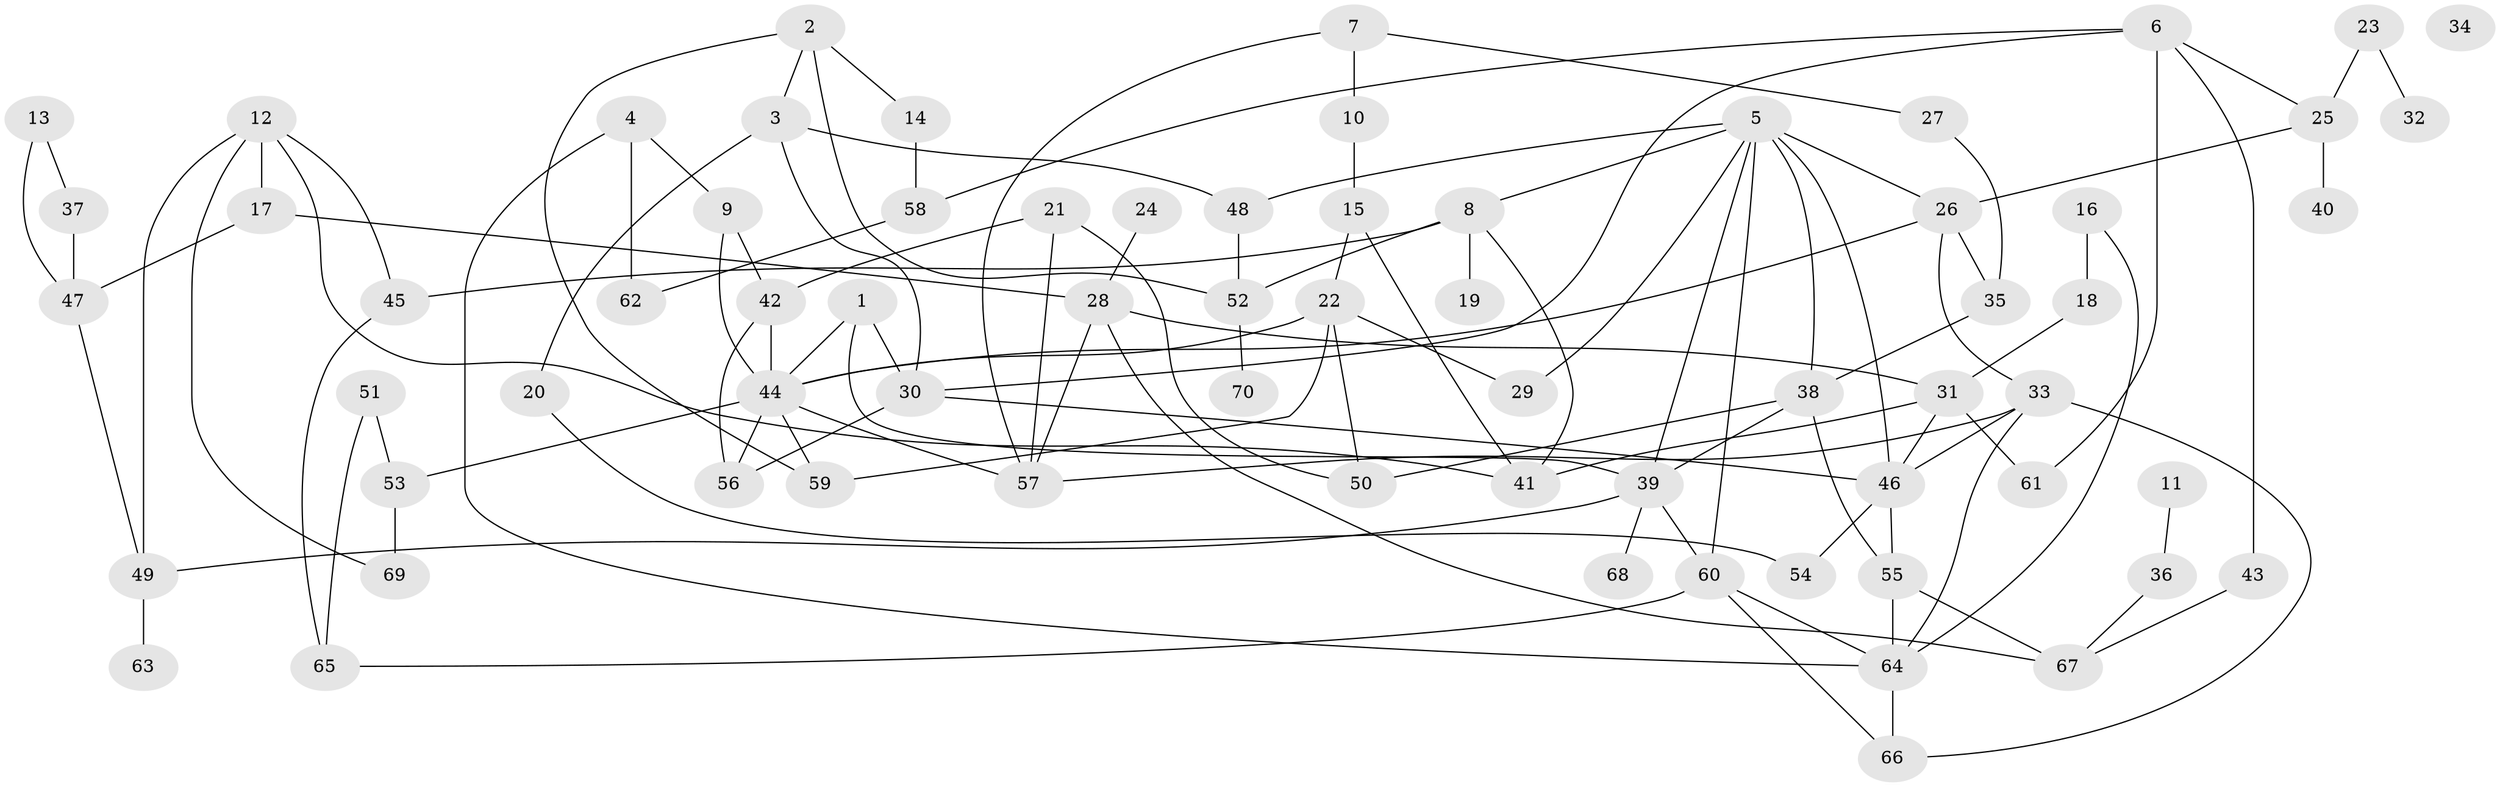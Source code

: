 // coarse degree distribution, {9: 0.024390243902439025, 5: 0.14634146341463414, 3: 0.21951219512195122, 10: 0.024390243902439025, 7: 0.07317073170731707, 6: 0.12195121951219512, 4: 0.0975609756097561, 1: 0.17073170731707318, 2: 0.07317073170731707, 8: 0.024390243902439025, 0: 0.024390243902439025}
// Generated by graph-tools (version 1.1) at 2025/23/03/03/25 07:23:25]
// undirected, 70 vertices, 114 edges
graph export_dot {
graph [start="1"]
  node [color=gray90,style=filled];
  1;
  2;
  3;
  4;
  5;
  6;
  7;
  8;
  9;
  10;
  11;
  12;
  13;
  14;
  15;
  16;
  17;
  18;
  19;
  20;
  21;
  22;
  23;
  24;
  25;
  26;
  27;
  28;
  29;
  30;
  31;
  32;
  33;
  34;
  35;
  36;
  37;
  38;
  39;
  40;
  41;
  42;
  43;
  44;
  45;
  46;
  47;
  48;
  49;
  50;
  51;
  52;
  53;
  54;
  55;
  56;
  57;
  58;
  59;
  60;
  61;
  62;
  63;
  64;
  65;
  66;
  67;
  68;
  69;
  70;
  1 -- 30;
  1 -- 39;
  1 -- 44;
  2 -- 3;
  2 -- 14;
  2 -- 52;
  2 -- 59;
  3 -- 20;
  3 -- 30;
  3 -- 48;
  4 -- 9;
  4 -- 62;
  4 -- 64;
  5 -- 8;
  5 -- 26;
  5 -- 29;
  5 -- 38;
  5 -- 39;
  5 -- 46;
  5 -- 48;
  5 -- 60;
  6 -- 25;
  6 -- 30;
  6 -- 43;
  6 -- 58;
  6 -- 61;
  7 -- 10;
  7 -- 27;
  7 -- 57;
  8 -- 19;
  8 -- 41;
  8 -- 45;
  8 -- 52;
  9 -- 42;
  9 -- 44;
  10 -- 15;
  11 -- 36;
  12 -- 17;
  12 -- 41;
  12 -- 45;
  12 -- 49;
  12 -- 69;
  13 -- 37;
  13 -- 47;
  14 -- 58;
  15 -- 22;
  15 -- 41;
  16 -- 18;
  16 -- 64;
  17 -- 28;
  17 -- 47;
  18 -- 31;
  20 -- 54;
  21 -- 42;
  21 -- 50;
  21 -- 57;
  22 -- 29;
  22 -- 44;
  22 -- 50;
  22 -- 59;
  23 -- 25;
  23 -- 32;
  24 -- 28;
  25 -- 26;
  25 -- 40;
  26 -- 33;
  26 -- 35;
  26 -- 44;
  27 -- 35;
  28 -- 31;
  28 -- 57;
  28 -- 67;
  30 -- 46;
  30 -- 56;
  31 -- 41;
  31 -- 46;
  31 -- 61;
  33 -- 46;
  33 -- 57;
  33 -- 64;
  33 -- 66;
  35 -- 38;
  36 -- 67;
  37 -- 47;
  38 -- 39;
  38 -- 50;
  38 -- 55;
  39 -- 49;
  39 -- 60;
  39 -- 68;
  42 -- 44;
  42 -- 56;
  43 -- 67;
  44 -- 53;
  44 -- 56;
  44 -- 57;
  44 -- 59;
  45 -- 65;
  46 -- 54;
  46 -- 55;
  47 -- 49;
  48 -- 52;
  49 -- 63;
  51 -- 53;
  51 -- 65;
  52 -- 70;
  53 -- 69;
  55 -- 64;
  55 -- 67;
  58 -- 62;
  60 -- 64;
  60 -- 65;
  60 -- 66;
  64 -- 66;
}

